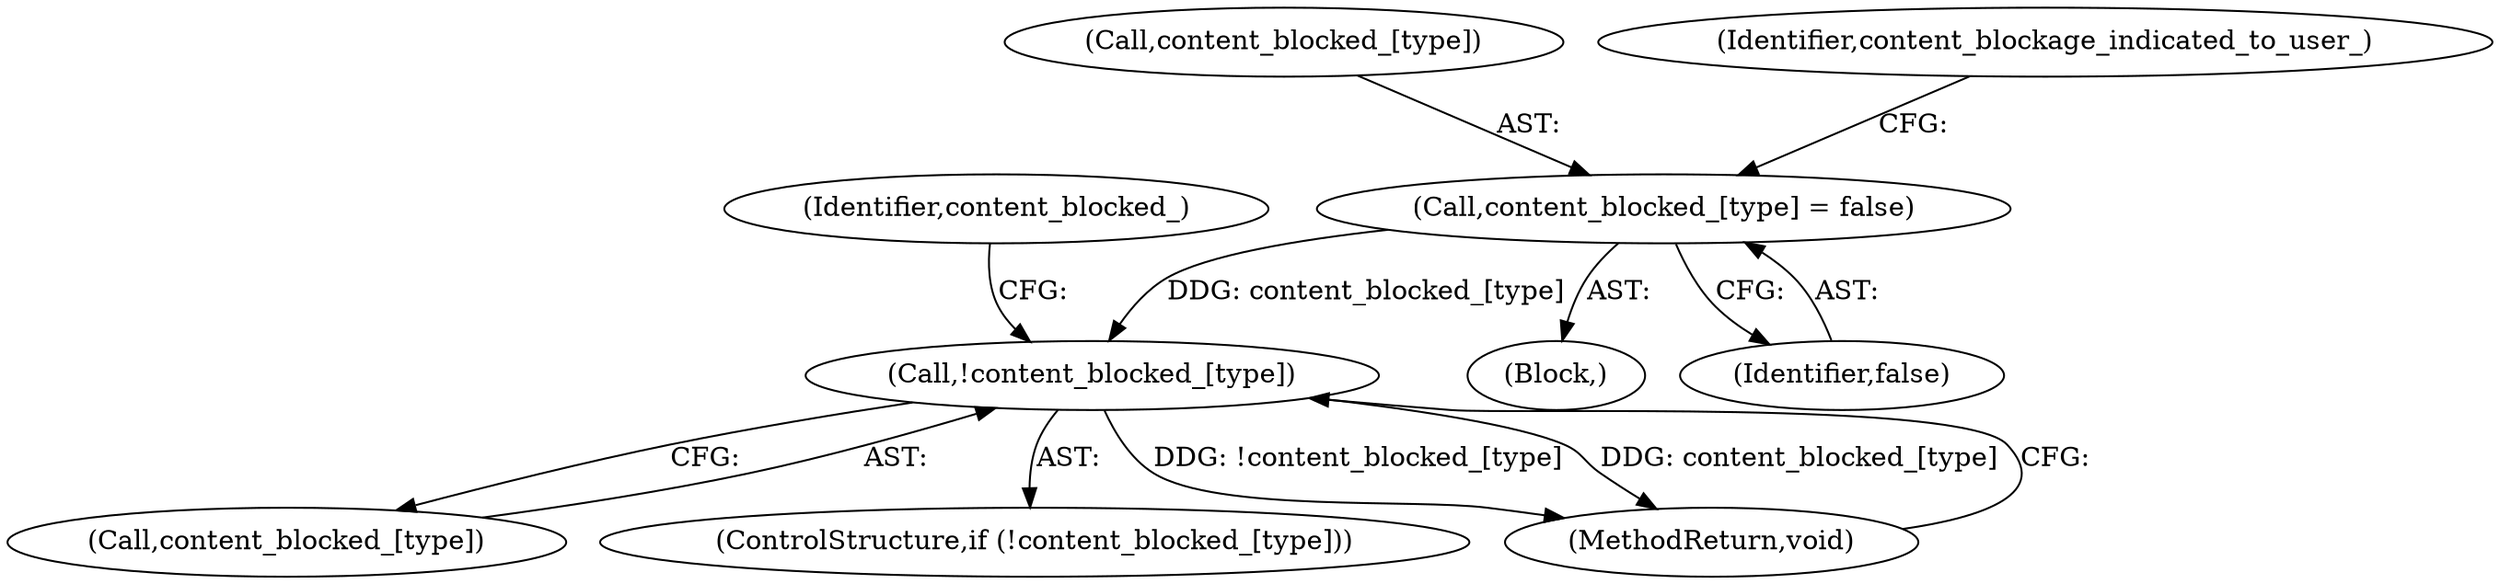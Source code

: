 digraph "0_Chrome_85f2fcc7b577362dd1def5895d60ea70d6e6b8d0@array" {
"1000143" [label="(Call,content_blocked_[type] = false)"];
"1000154" [label="(Call,!content_blocked_[type])"];
"1000155" [label="(Call,content_blocked_[type])"];
"1000154" [label="(Call,!content_blocked_[type])"];
"1000142" [label="(Block,)"];
"1000161" [label="(Identifier,content_blocked_)"];
"1000144" [label="(Call,content_blocked_[type])"];
"1000153" [label="(ControlStructure,if (!content_blocked_[type]))"];
"1000143" [label="(Call,content_blocked_[type] = false)"];
"1000150" [label="(Identifier,content_blockage_indicated_to_user_)"];
"1000147" [label="(Identifier,false)"];
"1000172" [label="(MethodReturn,void)"];
"1000143" -> "1000142"  [label="AST: "];
"1000143" -> "1000147"  [label="CFG: "];
"1000144" -> "1000143"  [label="AST: "];
"1000147" -> "1000143"  [label="AST: "];
"1000150" -> "1000143"  [label="CFG: "];
"1000143" -> "1000154"  [label="DDG: content_blocked_[type]"];
"1000154" -> "1000153"  [label="AST: "];
"1000154" -> "1000155"  [label="CFG: "];
"1000155" -> "1000154"  [label="AST: "];
"1000161" -> "1000154"  [label="CFG: "];
"1000172" -> "1000154"  [label="CFG: "];
"1000154" -> "1000172"  [label="DDG: !content_blocked_[type]"];
"1000154" -> "1000172"  [label="DDG: content_blocked_[type]"];
}
